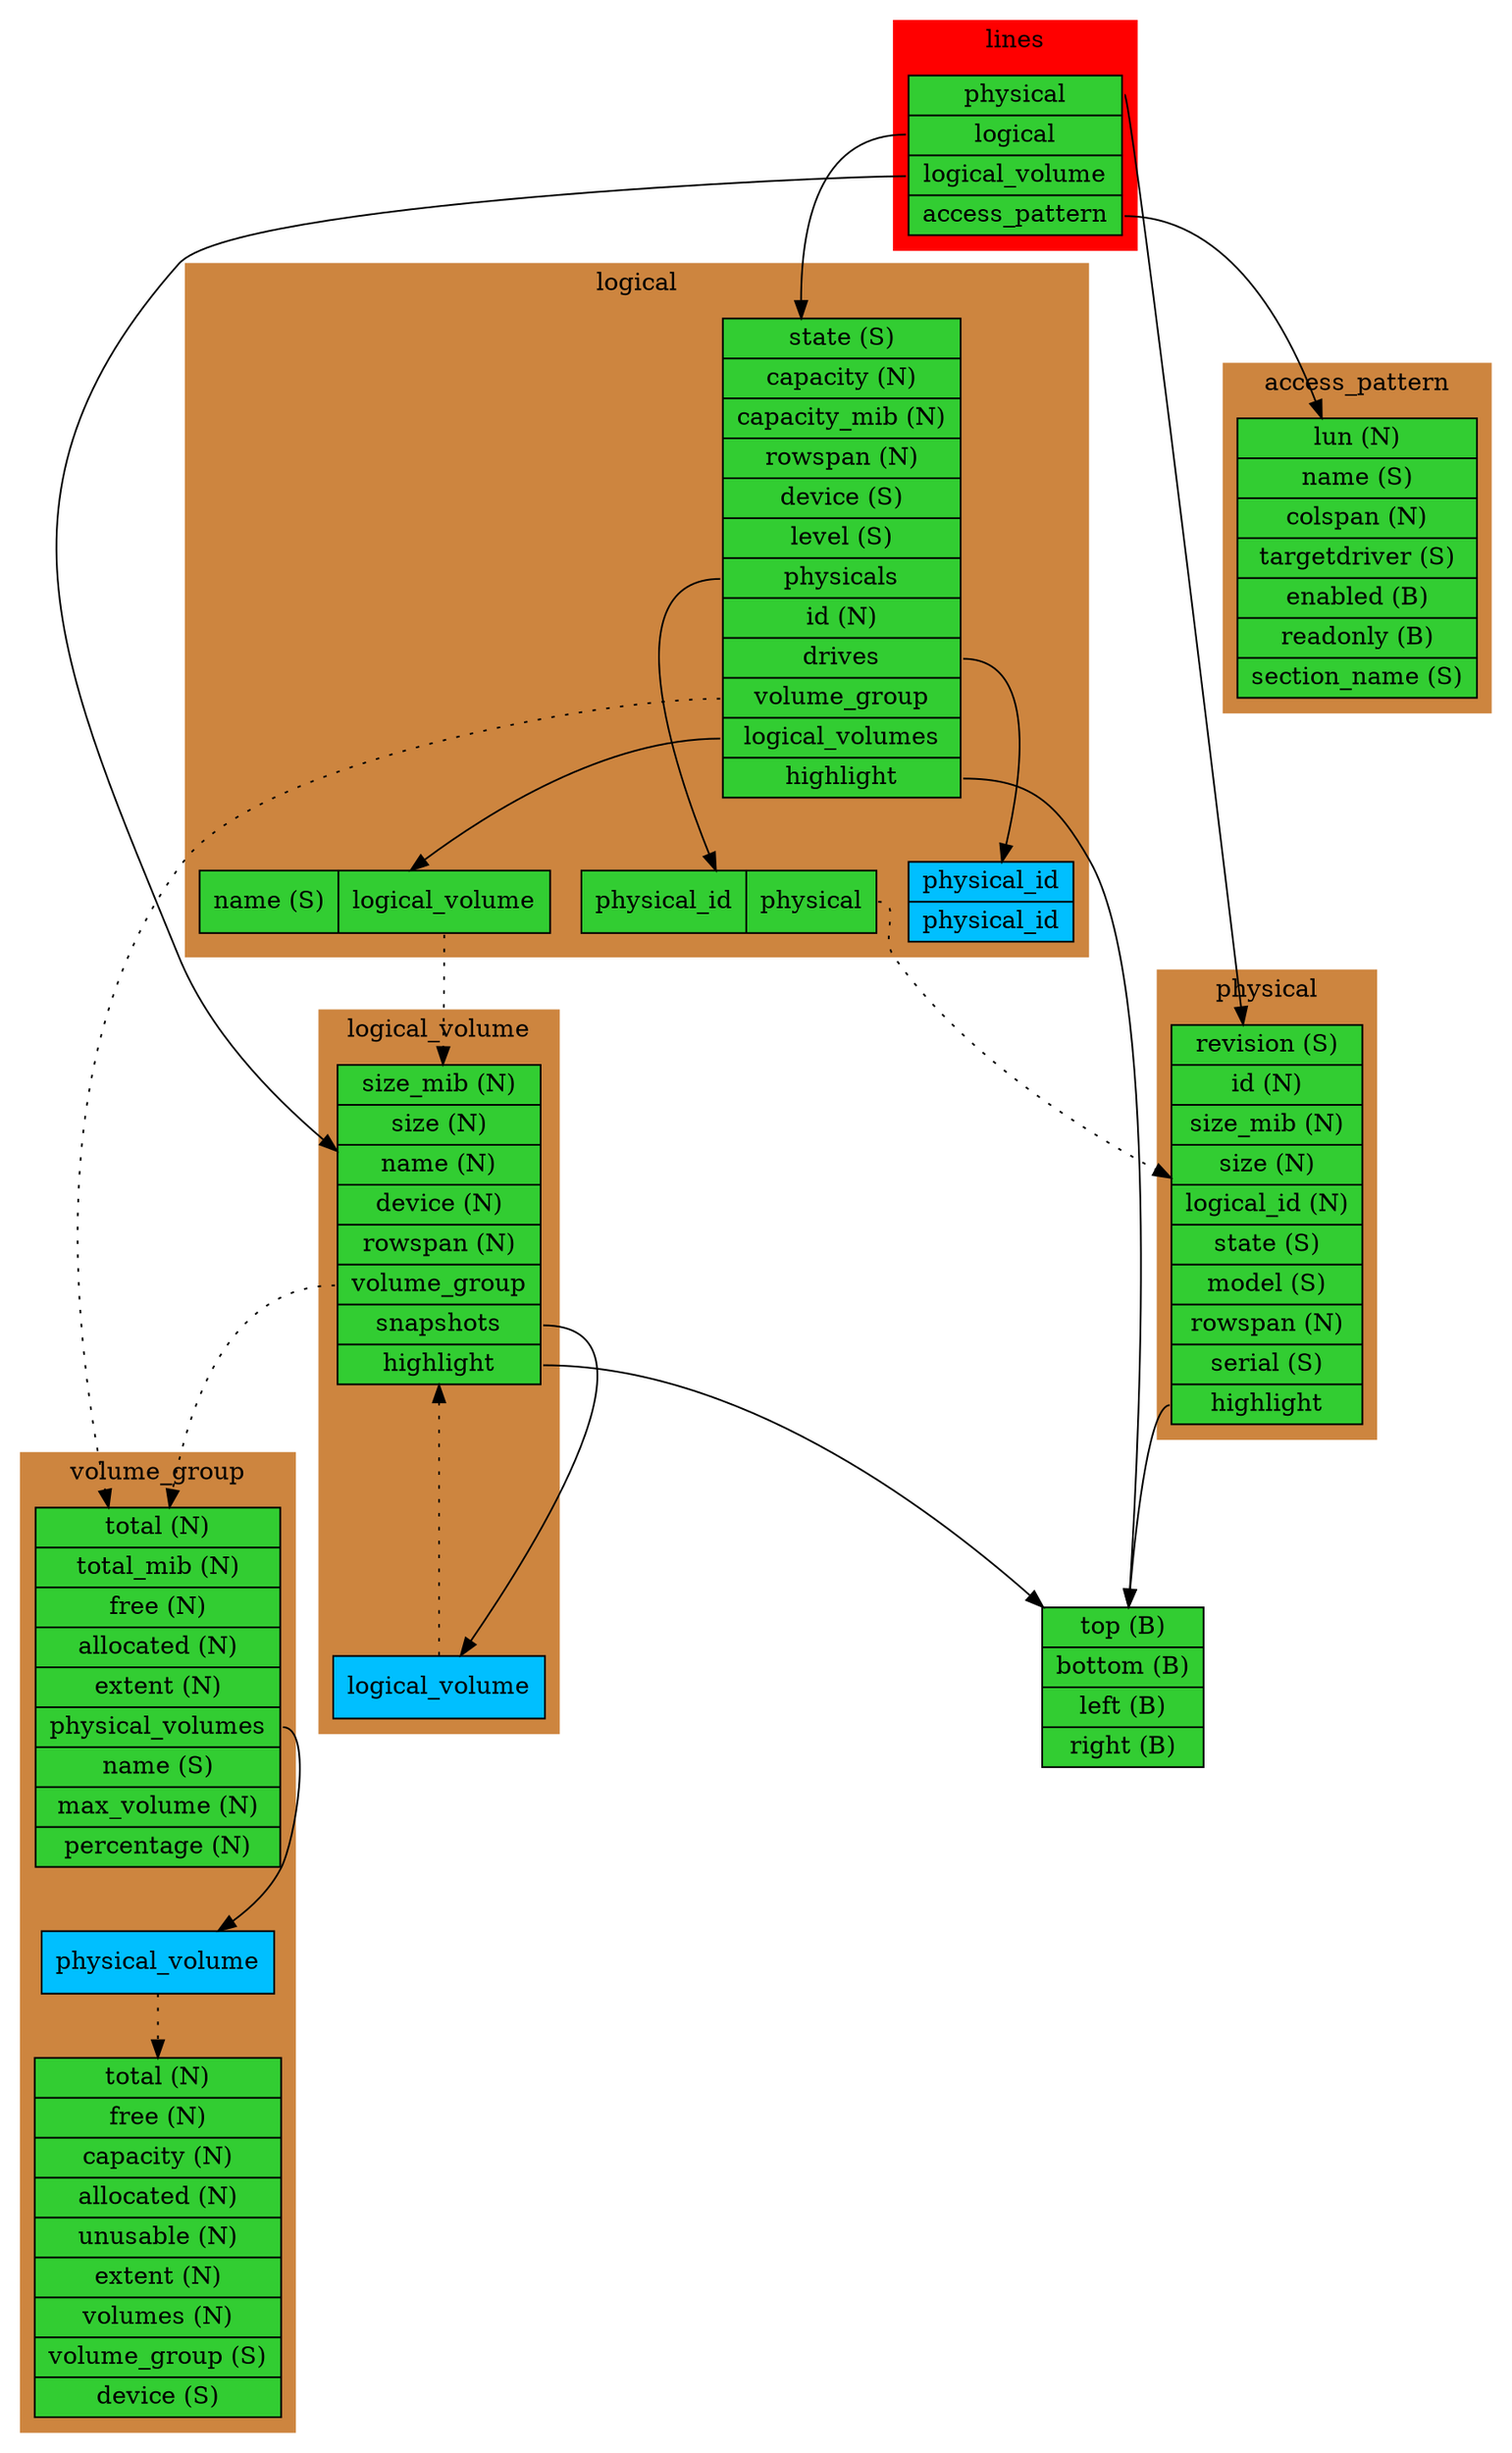 digraph {
	node [ shape = "record", style = "filled" ];
	style = "filled";
	color = "peru";
	overlap = "false";

	subgraph cluster_lines {
		label = "lines";
		color = "red";
		node_lines [ label = "{ <physical>physical | <logical>logical | <logical_volume>logical_volume | <access_pattern>access_pattern }", fillcolor = "limegreen" ];
	}

	subgraph cluster_physical {
		label = "physical";

		node_physical [ label = "{ revision (S) | id (N) | size_mib (N) | size (N) | logical_id (N) | state (S) | model (S) | rowspan (N) | serial (S) | <highlight>highlight }", fillcolor = "limegreen" ];
	}

	subgraph cluster_volume_group {
		label = "volume_group";

		node_physical_volume [ label = "{ total (N) | free (N) | capacity (N) | allocated (N) | unusable (N) | extent (N) | volumes (N) | volume_group (S) | device (S) }", fillcolor = "limegreen" ];

		node_volume_group [ label = "{ total (N) | total_mib (N) | free (N) | allocated (N) | extent (N) | <physical_volumes>physical_volumes | name (S) | max_volume (N) | percentage (N) }", fillcolor = "limegreen" ];
		node_volume_group_physical_volumes [ label = "<physical_volume>physical_volume", fillcolor = "deepskyblue" ];
		node_volume_group_physical_volumes:physical_volume -> node_physical_volume [ style = "dotted" ];
		node_volume_group:physical_volumes -> node_volume_group_physical_volumes;
	}

	subgraph cluster_logical_volume {
		label = "logical_volume";

		node_logical_volume [ label = "{ size_mib (N) | size (N) | name (N) | device (N) | rowspan (N) | <volume_group>volume_group | <snapshots>snapshots | <highlight>highlight }", fillcolor = "limegreen" ];
		node_logical_volume_snapshots [ label = "{ <logical_volume>logical_volume }", fillcolor = "deepskyblue" ];

		node_logical_volume:snapshots -> node_logical_volume_snapshots;
		node_logical_volume_snapshots:logical_volume -> node_logical_volume [ style = "dotted" ];
		node_logical_volume:volume_group -> node_volume_group [ style = "dotted" ];
	}

	subgraph cluster_logical {
		label = "logical";

		node_logical [ label = "{ state (S) | capacity (N) | capacity_mib (N) | rowspan (N) | device (S) | level (S) | <physicals>physicals | id (N) | <drives>drives | <volume_group>volume_group | <logical_volumes>logical_volumes | <highlight>highlight }", fillcolor = "limegreen" ];
		node_logical_drives [ label = "{ physical_id | physical_id }", fillcolor = "deepskyblue" ];

		node_logical_physicals [ label = "physical_id | <physical>physical", fillcolor = "limegreen" ];
		node_logical_physicals:physical -> node_physical [ style = "dotted" ];

		node_logical_logical_volumes [ label = "name (S) | <logical_volume>logical_volume", fillcolor = "limegreen" ];
		node_logical_logical_volumes:logical_volume -> node_logical_volume [ style = "dotted" ];

		node_logical:drives -> node_logical_drives;
		node_logical:physicals -> node_logical_physicals;
		node_logical:volume_group -> node_volume_group [ style = "dotted" ];
		node_logical:logical_volumes -> node_logical_logical_volumes;
	}

	subgraph cluster_access_pattern {
		label = "access_pattern";

		node_access_pattern [ label = "{ lun (N) | name (S) | colspan (N) | targetdriver (S) | enabled (B) | readonly (B) | section_name (S) }", fillcolor = "limegreen" ];
	}

	node_highlight [ label = "{ top (B) | bottom (B) | left (B) | right (B) }", fillcolor = "limegreen" ];
	node_physical:highlight -> node_highlight;
	node_logical_volume:highlight -> node_highlight;
	node_logical:highlight -> node_highlight;

	node_lines:physical -> node_physical;
	node_lines:logical_volume -> node_logical_volume;
	node_lines:logical -> node_logical;
	node_lines:access_pattern -> node_access_pattern;
}
